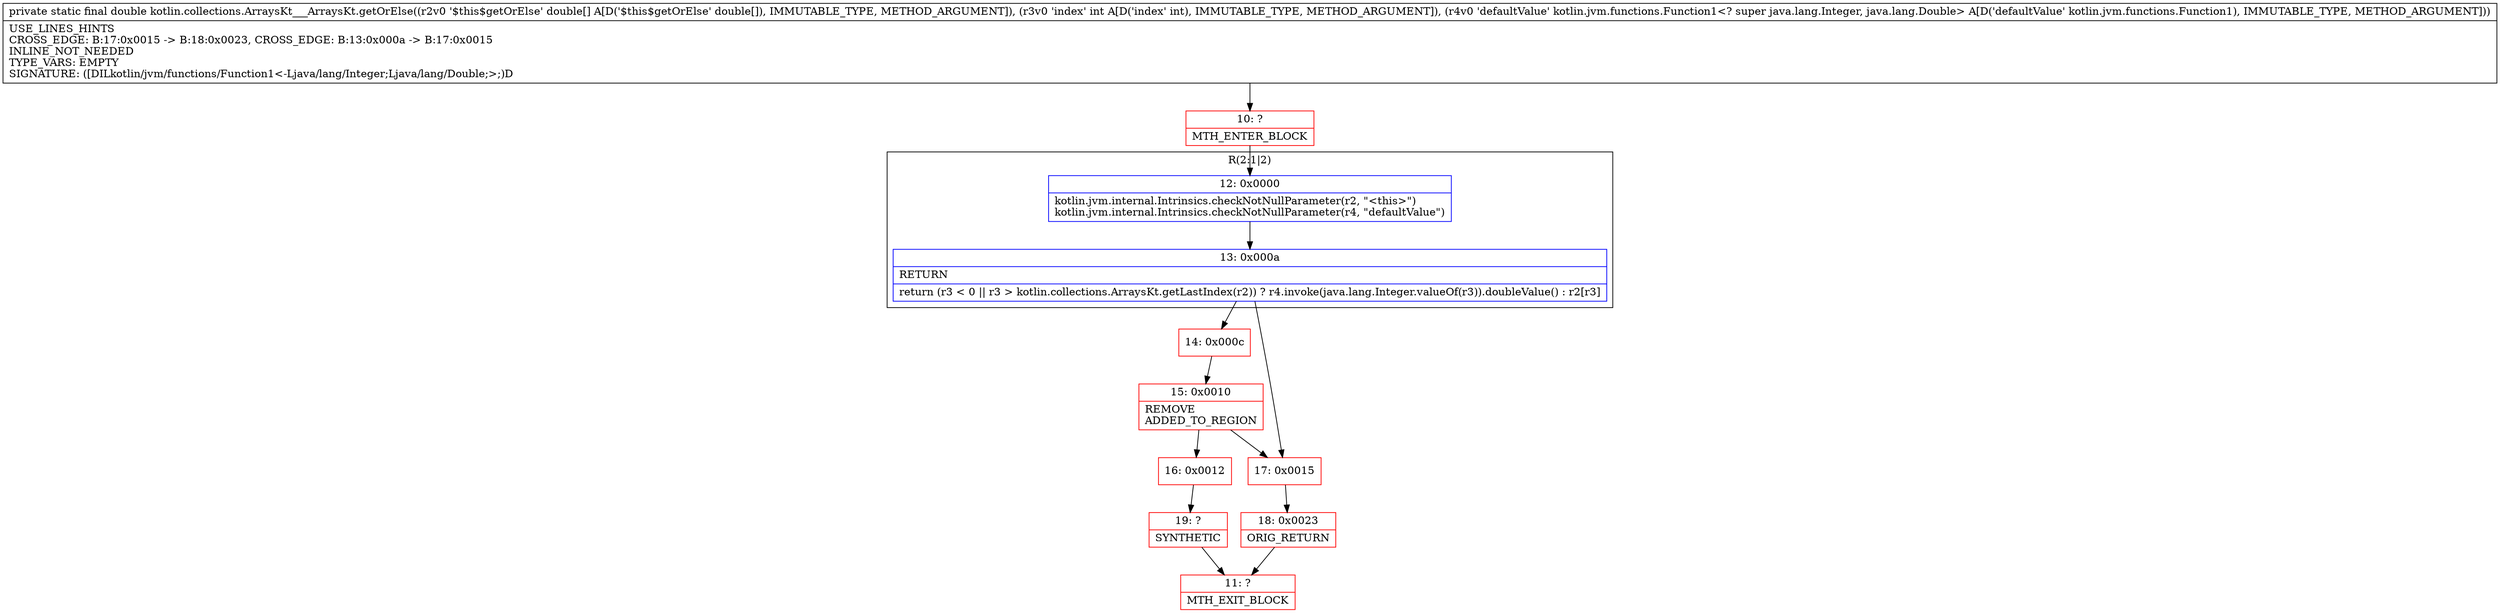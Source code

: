 digraph "CFG forkotlin.collections.ArraysKt___ArraysKt.getOrElse([DILkotlin\/jvm\/functions\/Function1;)D" {
subgraph cluster_Region_670004505 {
label = "R(2:1|2)";
node [shape=record,color=blue];
Node_12 [shape=record,label="{12\:\ 0x0000|kotlin.jvm.internal.Intrinsics.checkNotNullParameter(r2, \"\<this\>\")\lkotlin.jvm.internal.Intrinsics.checkNotNullParameter(r4, \"defaultValue\")\l}"];
Node_13 [shape=record,label="{13\:\ 0x000a|RETURN\l|return (r3 \< 0 \|\| r3 \> kotlin.collections.ArraysKt.getLastIndex(r2)) ? r4.invoke(java.lang.Integer.valueOf(r3)).doubleValue() : r2[r3]\l}"];
}
Node_10 [shape=record,color=red,label="{10\:\ ?|MTH_ENTER_BLOCK\l}"];
Node_14 [shape=record,color=red,label="{14\:\ 0x000c}"];
Node_15 [shape=record,color=red,label="{15\:\ 0x0010|REMOVE\lADDED_TO_REGION\l}"];
Node_16 [shape=record,color=red,label="{16\:\ 0x0012}"];
Node_19 [shape=record,color=red,label="{19\:\ ?|SYNTHETIC\l}"];
Node_11 [shape=record,color=red,label="{11\:\ ?|MTH_EXIT_BLOCK\l}"];
Node_17 [shape=record,color=red,label="{17\:\ 0x0015}"];
Node_18 [shape=record,color=red,label="{18\:\ 0x0023|ORIG_RETURN\l}"];
MethodNode[shape=record,label="{private static final double kotlin.collections.ArraysKt___ArraysKt.getOrElse((r2v0 '$this$getOrElse' double[] A[D('$this$getOrElse' double[]), IMMUTABLE_TYPE, METHOD_ARGUMENT]), (r3v0 'index' int A[D('index' int), IMMUTABLE_TYPE, METHOD_ARGUMENT]), (r4v0 'defaultValue' kotlin.jvm.functions.Function1\<? super java.lang.Integer, java.lang.Double\> A[D('defaultValue' kotlin.jvm.functions.Function1), IMMUTABLE_TYPE, METHOD_ARGUMENT]))  | USE_LINES_HINTS\lCROSS_EDGE: B:17:0x0015 \-\> B:18:0x0023, CROSS_EDGE: B:13:0x000a \-\> B:17:0x0015\lINLINE_NOT_NEEDED\lTYPE_VARS: EMPTY\lSIGNATURE: ([DILkotlin\/jvm\/functions\/Function1\<\-Ljava\/lang\/Integer;Ljava\/lang\/Double;\>;)D\l}"];
MethodNode -> Node_10;Node_12 -> Node_13;
Node_13 -> Node_14;
Node_13 -> Node_17;
Node_10 -> Node_12;
Node_14 -> Node_15;
Node_15 -> Node_16;
Node_15 -> Node_17;
Node_16 -> Node_19;
Node_19 -> Node_11;
Node_17 -> Node_18;
Node_18 -> Node_11;
}

